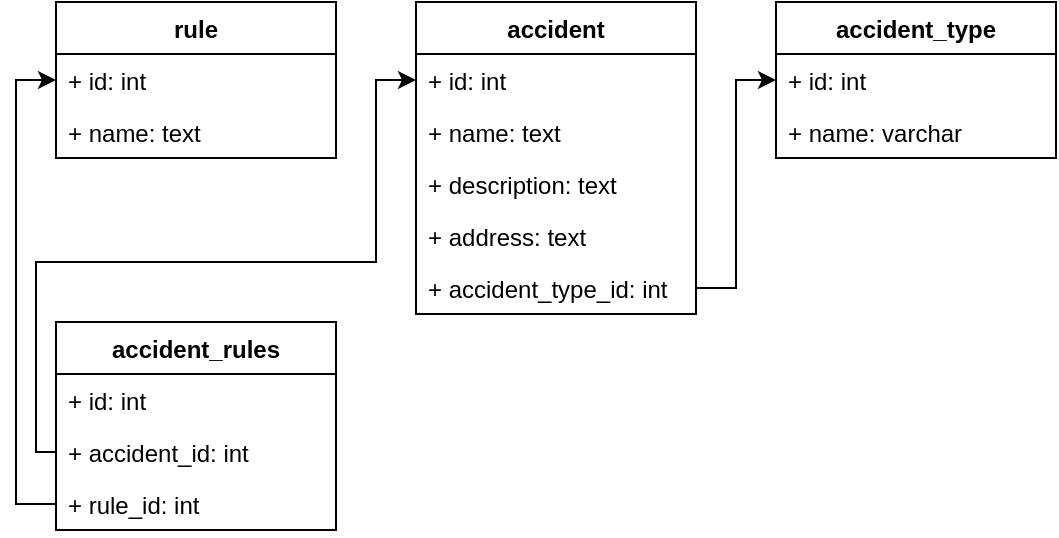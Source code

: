 <mxfile version="21.1.4" type="device">
  <diagram name="БД" id="3tD8PJ0x-xgrqi2XxSuB">
    <mxGraphModel dx="1461" dy="676" grid="1" gridSize="10" guides="1" tooltips="1" connect="1" arrows="1" fold="1" page="1" pageScale="1" pageWidth="827" pageHeight="1169" math="0" shadow="0">
      <root>
        <mxCell id="0" />
        <mxCell id="1" parent="0" />
        <mxCell id="viRYqlh1Wm9ypnRGGsuI-3" value="accident" style="swimlane;fontStyle=1;childLayout=stackLayout;horizontal=1;startSize=26;fillColor=none;horizontalStack=0;resizeParent=1;resizeParentMax=0;resizeLast=0;collapsible=1;marginBottom=0;" parent="1" vertex="1">
          <mxGeometry x="220" y="40" width="140" height="156" as="geometry" />
        </mxCell>
        <mxCell id="viRYqlh1Wm9ypnRGGsuI-4" value="+ id: int" style="text;strokeColor=none;fillColor=none;align=left;verticalAlign=top;spacingLeft=4;spacingRight=4;overflow=hidden;rotatable=0;points=[[0,0.5],[1,0.5]];portConstraint=eastwest;" parent="viRYqlh1Wm9ypnRGGsuI-3" vertex="1">
          <mxGeometry y="26" width="140" height="26" as="geometry" />
        </mxCell>
        <mxCell id="viRYqlh1Wm9ypnRGGsuI-7" value="+ name: text" style="text;strokeColor=none;fillColor=none;align=left;verticalAlign=top;spacingLeft=4;spacingRight=4;overflow=hidden;rotatable=0;points=[[0,0.5],[1,0.5]];portConstraint=eastwest;" parent="viRYqlh1Wm9ypnRGGsuI-3" vertex="1">
          <mxGeometry y="52" width="140" height="26" as="geometry" />
        </mxCell>
        <mxCell id="viRYqlh1Wm9ypnRGGsuI-5" value="+ description: text" style="text;strokeColor=none;fillColor=none;align=left;verticalAlign=top;spacingLeft=4;spacingRight=4;overflow=hidden;rotatable=0;points=[[0,0.5],[1,0.5]];portConstraint=eastwest;" parent="viRYqlh1Wm9ypnRGGsuI-3" vertex="1">
          <mxGeometry y="78" width="140" height="26" as="geometry" />
        </mxCell>
        <mxCell id="viRYqlh1Wm9ypnRGGsuI-50" value="+ address: text" style="text;strokeColor=none;fillColor=none;align=left;verticalAlign=top;spacingLeft=4;spacingRight=4;overflow=hidden;rotatable=0;points=[[0,0.5],[1,0.5]];portConstraint=eastwest;" parent="viRYqlh1Wm9ypnRGGsuI-3" vertex="1">
          <mxGeometry y="104" width="140" height="26" as="geometry" />
        </mxCell>
        <mxCell id="shN5SFYXrCBoye7ylwDg-1" value="+ accident_type_id: int" style="text;strokeColor=none;fillColor=none;align=left;verticalAlign=top;spacingLeft=4;spacingRight=4;overflow=hidden;rotatable=0;points=[[0,0.5],[1,0.5]];portConstraint=eastwest;" parent="viRYqlh1Wm9ypnRGGsuI-3" vertex="1">
          <mxGeometry y="130" width="140" height="26" as="geometry" />
        </mxCell>
        <mxCell id="viRYqlh1Wm9ypnRGGsuI-8" value="accident_rules" style="swimlane;fontStyle=1;childLayout=stackLayout;horizontal=1;startSize=26;fillColor=none;horizontalStack=0;resizeParent=1;resizeParentMax=0;resizeLast=0;collapsible=1;marginBottom=0;" parent="1" vertex="1">
          <mxGeometry x="40" y="200" width="140" height="104" as="geometry" />
        </mxCell>
        <mxCell id="viRYqlh1Wm9ypnRGGsuI-9" value="+ id: int" style="text;strokeColor=none;fillColor=none;align=left;verticalAlign=top;spacingLeft=4;spacingRight=4;overflow=hidden;rotatable=0;points=[[0,0.5],[1,0.5]];portConstraint=eastwest;" parent="viRYqlh1Wm9ypnRGGsuI-8" vertex="1">
          <mxGeometry y="26" width="140" height="26" as="geometry" />
        </mxCell>
        <mxCell id="viRYqlh1Wm9ypnRGGsuI-10" value="+ accident_id: int" style="text;strokeColor=none;fillColor=none;align=left;verticalAlign=top;spacingLeft=4;spacingRight=4;overflow=hidden;rotatable=0;points=[[0,0.5],[1,0.5]];portConstraint=eastwest;" parent="viRYqlh1Wm9ypnRGGsuI-8" vertex="1">
          <mxGeometry y="52" width="140" height="26" as="geometry" />
        </mxCell>
        <mxCell id="viRYqlh1Wm9ypnRGGsuI-11" value="+ rule_id: int" style="text;strokeColor=none;fillColor=none;align=left;verticalAlign=top;spacingLeft=4;spacingRight=4;overflow=hidden;rotatable=0;points=[[0,0.5],[1,0.5]];portConstraint=eastwest;" parent="viRYqlh1Wm9ypnRGGsuI-8" vertex="1">
          <mxGeometry y="78" width="140" height="26" as="geometry" />
        </mxCell>
        <mxCell id="viRYqlh1Wm9ypnRGGsuI-13" value="rule" style="swimlane;fontStyle=1;childLayout=stackLayout;horizontal=1;startSize=26;fillColor=none;horizontalStack=0;resizeParent=1;resizeParentMax=0;resizeLast=0;collapsible=1;marginBottom=0;" parent="1" vertex="1">
          <mxGeometry x="40" y="40" width="140" height="78" as="geometry" />
        </mxCell>
        <mxCell id="viRYqlh1Wm9ypnRGGsuI-14" value="+ id: int" style="text;strokeColor=none;fillColor=none;align=left;verticalAlign=top;spacingLeft=4;spacingRight=4;overflow=hidden;rotatable=0;points=[[0,0.5],[1,0.5]];portConstraint=eastwest;" parent="viRYqlh1Wm9ypnRGGsuI-13" vertex="1">
          <mxGeometry y="26" width="140" height="26" as="geometry" />
        </mxCell>
        <mxCell id="viRYqlh1Wm9ypnRGGsuI-15" value="+ name: text" style="text;strokeColor=none;fillColor=none;align=left;verticalAlign=top;spacingLeft=4;spacingRight=4;overflow=hidden;rotatable=0;points=[[0,0.5],[1,0.5]];portConstraint=eastwest;" parent="viRYqlh1Wm9ypnRGGsuI-13" vertex="1">
          <mxGeometry y="52" width="140" height="26" as="geometry" />
        </mxCell>
        <mxCell id="viRYqlh1Wm9ypnRGGsuI-20" style="edgeStyle=orthogonalEdgeStyle;rounded=0;orthogonalLoop=1;jettySize=auto;html=1;exitX=0;exitY=0.5;exitDx=0;exitDy=0;entryX=0;entryY=0.5;entryDx=0;entryDy=0;" parent="1" source="viRYqlh1Wm9ypnRGGsuI-11" target="viRYqlh1Wm9ypnRGGsuI-14" edge="1">
          <mxGeometry relative="1" as="geometry" />
        </mxCell>
        <mxCell id="viRYqlh1Wm9ypnRGGsuI-28" value="accident_type" style="swimlane;fontStyle=1;childLayout=stackLayout;horizontal=1;startSize=26;fillColor=none;horizontalStack=0;resizeParent=1;resizeParentMax=0;resizeLast=0;collapsible=1;marginBottom=0;" parent="1" vertex="1">
          <mxGeometry x="400" y="40" width="140" height="78" as="geometry" />
        </mxCell>
        <mxCell id="viRYqlh1Wm9ypnRGGsuI-29" value="+ id: int" style="text;strokeColor=none;fillColor=none;align=left;verticalAlign=top;spacingLeft=4;spacingRight=4;overflow=hidden;rotatable=0;points=[[0,0.5],[1,0.5]];portConstraint=eastwest;" parent="viRYqlh1Wm9ypnRGGsuI-28" vertex="1">
          <mxGeometry y="26" width="140" height="26" as="geometry" />
        </mxCell>
        <mxCell id="viRYqlh1Wm9ypnRGGsuI-30" value="+ name: varchar" style="text;strokeColor=none;fillColor=none;align=left;verticalAlign=top;spacingLeft=4;spacingRight=4;overflow=hidden;rotatable=0;points=[[0,0.5],[1,0.5]];portConstraint=eastwest;" parent="viRYqlh1Wm9ypnRGGsuI-28" vertex="1">
          <mxGeometry y="52" width="140" height="26" as="geometry" />
        </mxCell>
        <mxCell id="shN5SFYXrCBoye7ylwDg-3" style="edgeStyle=orthogonalEdgeStyle;rounded=0;orthogonalLoop=1;jettySize=auto;html=1;exitX=0;exitY=0.5;exitDx=0;exitDy=0;entryX=0;entryY=0.5;entryDx=0;entryDy=0;" parent="1" source="viRYqlh1Wm9ypnRGGsuI-10" target="viRYqlh1Wm9ypnRGGsuI-4" edge="1">
          <mxGeometry relative="1" as="geometry">
            <Array as="points">
              <mxPoint x="30" y="265" />
              <mxPoint x="30" y="170" />
              <mxPoint x="200" y="170" />
              <mxPoint x="200" y="79" />
            </Array>
          </mxGeometry>
        </mxCell>
        <mxCell id="NBlBq6gF3m927R1cSO_H-1" style="edgeStyle=orthogonalEdgeStyle;rounded=0;orthogonalLoop=1;jettySize=auto;html=1;exitX=1;exitY=0.5;exitDx=0;exitDy=0;entryX=0;entryY=0.5;entryDx=0;entryDy=0;" edge="1" parent="1" source="shN5SFYXrCBoye7ylwDg-1" target="viRYqlh1Wm9ypnRGGsuI-29">
          <mxGeometry relative="1" as="geometry" />
        </mxCell>
      </root>
    </mxGraphModel>
  </diagram>
</mxfile>
